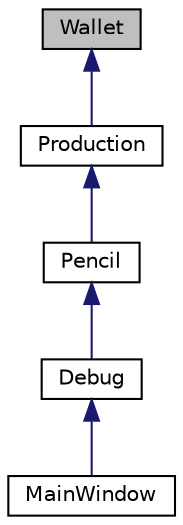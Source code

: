 digraph "Wallet"
{
  edge [fontname="Helvetica",fontsize="10",labelfontname="Helvetica",labelfontsize="10"];
  node [fontname="Helvetica",fontsize="10",shape=record];
  Node0 [label="Wallet",height=0.2,width=0.4,color="black", fillcolor="grey75", style="filled", fontcolor="black"];
  Node0 -> Node1 [dir="back",color="midnightblue",fontsize="10",style="solid"];
  Node1 [label="Production",height=0.2,width=0.4,color="black", fillcolor="white", style="filled",URL="$classProduction.html",tooltip="Class to implement production of the pencils. "];
  Node1 -> Node2 [dir="back",color="midnightblue",fontsize="10",style="solid"];
  Node2 [label="Pencil",height=0.2,width=0.4,color="black", fillcolor="white", style="filled",URL="$classPencil.html",tooltip="Class to implement pencil game. "];
  Node2 -> Node3 [dir="back",color="midnightblue",fontsize="10",style="solid"];
  Node3 [label="Debug",height=0.2,width=0.4,color="black", fillcolor="white", style="filled",URL="$classDebug.html",tooltip="Class to implement Debug functionality. "];
  Node3 -> Node4 [dir="back",color="midnightblue",fontsize="10",style="solid"];
  Node4 [label="MainWindow",height=0.2,width=0.4,color="black", fillcolor="white", style="filled",URL="$classMainWindow.html",tooltip="Class to implement the MainWindow. "];
}
